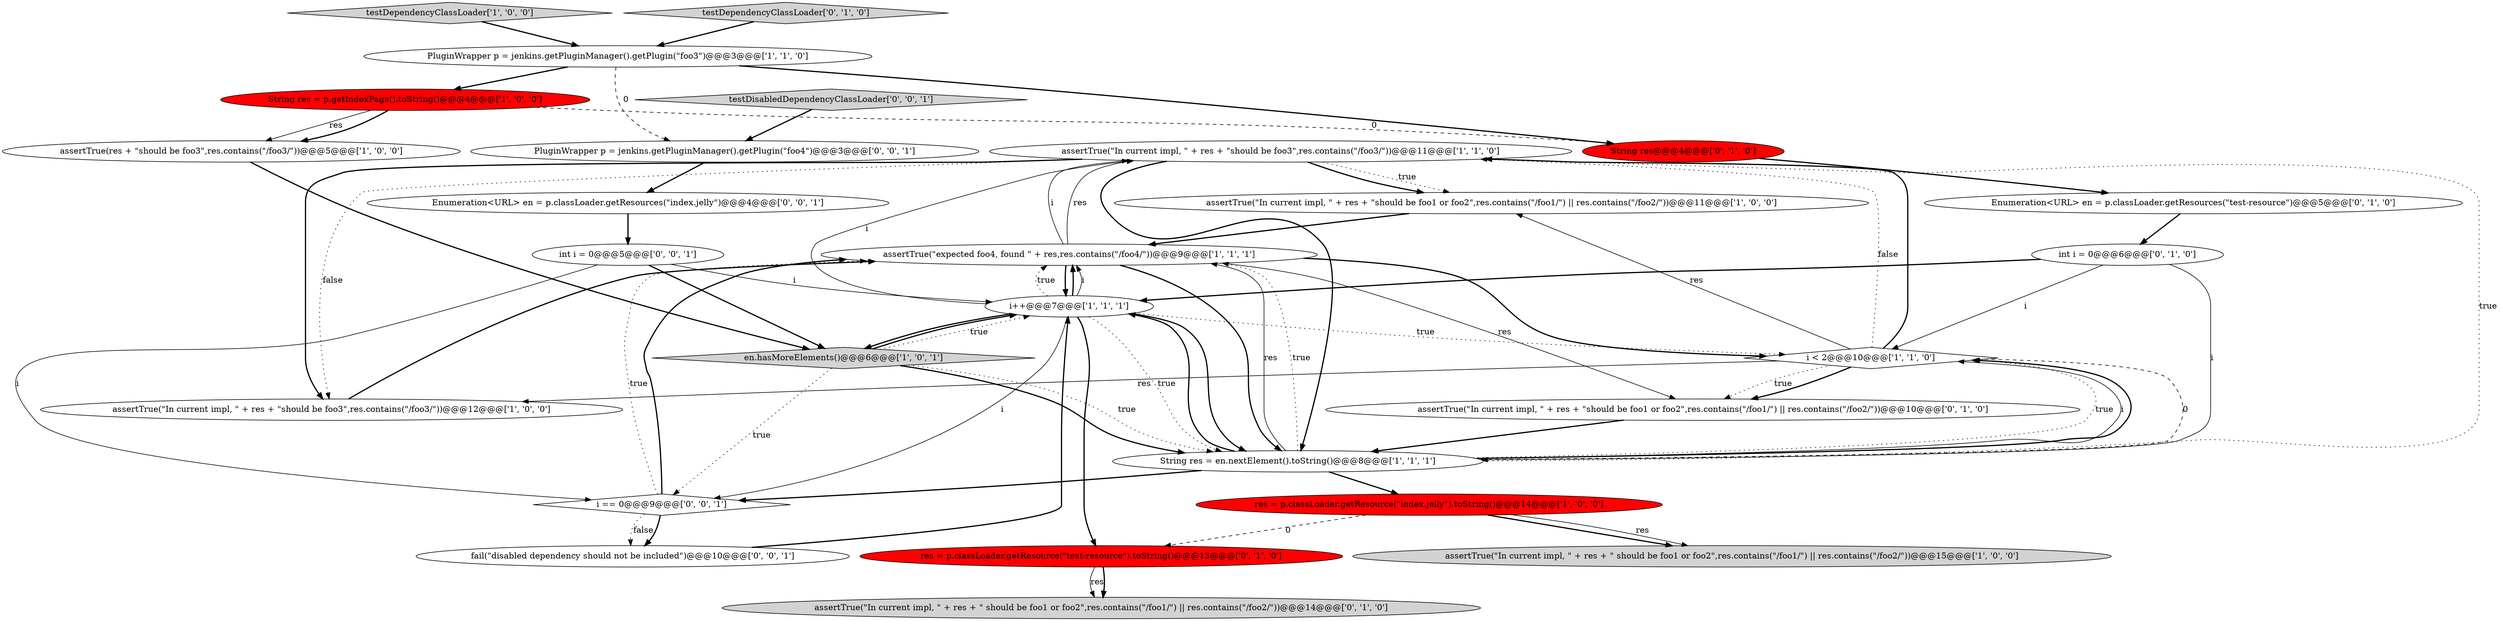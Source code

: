 digraph {
5 [style = filled, label = "assertTrue(\"In current impl, \" + res + \"should be foo3\",res.contains(\"/foo3/\"))@@@11@@@['1', '1', '0']", fillcolor = white, shape = ellipse image = "AAA0AAABBB1BBB"];
8 [style = filled, label = "assertTrue(res + \"should be foo3\",res.contains(\"/foo3/\"))@@@5@@@['1', '0', '0']", fillcolor = white, shape = ellipse image = "AAA0AAABBB1BBB"];
1 [style = filled, label = "i < 2@@@10@@@['1', '1', '0']", fillcolor = white, shape = diamond image = "AAA0AAABBB1BBB"];
9 [style = filled, label = "en.hasMoreElements()@@@6@@@['1', '0', '1']", fillcolor = lightgray, shape = diamond image = "AAA0AAABBB1BBB"];
11 [style = filled, label = "PluginWrapper p = jenkins.getPluginManager().getPlugin(\"foo3\")@@@3@@@['1', '1', '0']", fillcolor = white, shape = ellipse image = "AAA0AAABBB1BBB"];
6 [style = filled, label = "testDependencyClassLoader['1', '0', '0']", fillcolor = lightgray, shape = diamond image = "AAA0AAABBB1BBB"];
18 [style = filled, label = "String res@@@4@@@['0', '1', '0']", fillcolor = red, shape = ellipse image = "AAA1AAABBB2BBB"];
0 [style = filled, label = "assertTrue(\"In current impl, \" + res + \"should be foo1 or foo2\",res.contains(\"/foo1/\") || res.contains(\"/foo2/\"))@@@11@@@['1', '0', '0']", fillcolor = white, shape = ellipse image = "AAA0AAABBB1BBB"];
4 [style = filled, label = "String res = en.nextElement().toString()@@@8@@@['1', '1', '1']", fillcolor = white, shape = ellipse image = "AAA0AAABBB1BBB"];
12 [style = filled, label = "res = p.classLoader.getResource(\"index.jelly\").toString()@@@14@@@['1', '0', '0']", fillcolor = red, shape = ellipse image = "AAA1AAABBB1BBB"];
10 [style = filled, label = "assertTrue(\"In current impl, \" + res + \"should be foo3\",res.contains(\"/foo3/\"))@@@12@@@['1', '0', '0']", fillcolor = white, shape = ellipse image = "AAA0AAABBB1BBB"];
2 [style = filled, label = "String res = p.getIndexPage().toString()@@@4@@@['1', '0', '0']", fillcolor = red, shape = ellipse image = "AAA1AAABBB1BBB"];
22 [style = filled, label = "testDisabledDependencyClassLoader['0', '0', '1']", fillcolor = lightgray, shape = diamond image = "AAA0AAABBB3BBB"];
21 [style = filled, label = "i == 0@@@9@@@['0', '0', '1']", fillcolor = white, shape = diamond image = "AAA0AAABBB3BBB"];
26 [style = filled, label = "fail(\"disabled dependency should not be included\")@@@10@@@['0', '0', '1']", fillcolor = white, shape = ellipse image = "AAA0AAABBB3BBB"];
25 [style = filled, label = "Enumeration<URL> en = p.classLoader.getResources(\"index.jelly\")@@@4@@@['0', '0', '1']", fillcolor = white, shape = ellipse image = "AAA0AAABBB3BBB"];
19 [style = filled, label = "assertTrue(\"In current impl, \" + res + \" should be foo1 or foo2\",res.contains(\"/foo1/\") || res.contains(\"/foo2/\"))@@@14@@@['0', '1', '0']", fillcolor = lightgray, shape = ellipse image = "AAA0AAABBB2BBB"];
3 [style = filled, label = "assertTrue(\"expected foo4, found \" + res,res.contains(\"/foo4/\"))@@@9@@@['1', '1', '1']", fillcolor = white, shape = ellipse image = "AAA0AAABBB1BBB"];
24 [style = filled, label = "int i = 0@@@5@@@['0', '0', '1']", fillcolor = white, shape = ellipse image = "AAA0AAABBB3BBB"];
7 [style = filled, label = "assertTrue(\"In current impl, \" + res + \" should be foo1 or foo2\",res.contains(\"/foo1/\") || res.contains(\"/foo2/\"))@@@15@@@['1', '0', '0']", fillcolor = lightgray, shape = ellipse image = "AAA0AAABBB1BBB"];
17 [style = filled, label = "assertTrue(\"In current impl, \" + res + \"should be foo1 or foo2\",res.contains(\"/foo1/\") || res.contains(\"/foo2/\"))@@@10@@@['0', '1', '0']", fillcolor = white, shape = ellipse image = "AAA0AAABBB2BBB"];
23 [style = filled, label = "PluginWrapper p = jenkins.getPluginManager().getPlugin(\"foo4\")@@@3@@@['0', '0', '1']", fillcolor = white, shape = ellipse image = "AAA0AAABBB3BBB"];
15 [style = filled, label = "Enumeration<URL> en = p.classLoader.getResources(\"test-resource\")@@@5@@@['0', '1', '0']", fillcolor = white, shape = ellipse image = "AAA0AAABBB2BBB"];
16 [style = filled, label = "int i = 0@@@6@@@['0', '1', '0']", fillcolor = white, shape = ellipse image = "AAA0AAABBB2BBB"];
20 [style = filled, label = "res = p.classLoader.getResource(\"test-resource\").toString()@@@13@@@['0', '1', '0']", fillcolor = red, shape = ellipse image = "AAA1AAABBB2BBB"];
13 [style = filled, label = "i++@@@7@@@['1', '1', '1']", fillcolor = white, shape = ellipse image = "AAA0AAABBB1BBB"];
14 [style = filled, label = "testDependencyClassLoader['0', '1', '0']", fillcolor = lightgray, shape = diamond image = "AAA0AAABBB2BBB"];
1->5 [style = bold, label=""];
0->3 [style = bold, label=""];
3->17 [style = solid, label="res"];
5->10 [style = bold, label=""];
13->3 [style = solid, label="i"];
23->25 [style = bold, label=""];
13->21 [style = solid, label="i"];
16->13 [style = bold, label=""];
4->5 [style = dotted, label="true"];
24->21 [style = solid, label="i"];
12->20 [style = dashed, label="0"];
3->1 [style = bold, label=""];
24->13 [style = solid, label="i"];
13->3 [style = dotted, label="true"];
3->5 [style = solid, label="i"];
4->1 [style = dotted, label="true"];
1->17 [style = dotted, label="true"];
9->4 [style = bold, label=""];
4->13 [style = bold, label=""];
18->15 [style = bold, label=""];
13->5 [style = solid, label="i"];
4->21 [style = bold, label=""];
4->1 [style = solid, label="i"];
5->10 [style = dotted, label="false"];
1->4 [style = dashed, label="0"];
10->3 [style = bold, label=""];
4->3 [style = solid, label="res"];
21->26 [style = dotted, label="false"];
11->23 [style = dashed, label="0"];
5->0 [style = dotted, label="true"];
9->21 [style = dotted, label="true"];
15->16 [style = bold, label=""];
3->4 [style = bold, label=""];
22->23 [style = bold, label=""];
12->7 [style = bold, label=""];
11->2 [style = bold, label=""];
11->18 [style = bold, label=""];
26->13 [style = bold, label=""];
1->17 [style = bold, label=""];
13->4 [style = dotted, label="true"];
1->0 [style = solid, label="res"];
25->24 [style = bold, label=""];
21->26 [style = bold, label=""];
13->1 [style = dotted, label="true"];
4->3 [style = dotted, label="true"];
20->19 [style = solid, label="res"];
13->3 [style = bold, label=""];
5->0 [style = bold, label=""];
16->1 [style = solid, label="i"];
6->11 [style = bold, label=""];
2->8 [style = solid, label="res"];
5->4 [style = bold, label=""];
9->13 [style = dotted, label="true"];
1->10 [style = solid, label="res"];
8->9 [style = bold, label=""];
21->3 [style = dotted, label="true"];
2->18 [style = dashed, label="0"];
3->13 [style = bold, label=""];
4->12 [style = bold, label=""];
12->7 [style = solid, label="res"];
1->5 [style = dotted, label="false"];
9->4 [style = dotted, label="true"];
4->1 [style = bold, label=""];
13->9 [style = bold, label=""];
16->4 [style = solid, label="i"];
20->19 [style = bold, label=""];
3->5 [style = solid, label="res"];
14->11 [style = bold, label=""];
13->4 [style = bold, label=""];
17->4 [style = bold, label=""];
24->9 [style = bold, label=""];
2->8 [style = bold, label=""];
21->3 [style = bold, label=""];
9->13 [style = bold, label=""];
13->20 [style = bold, label=""];
}
